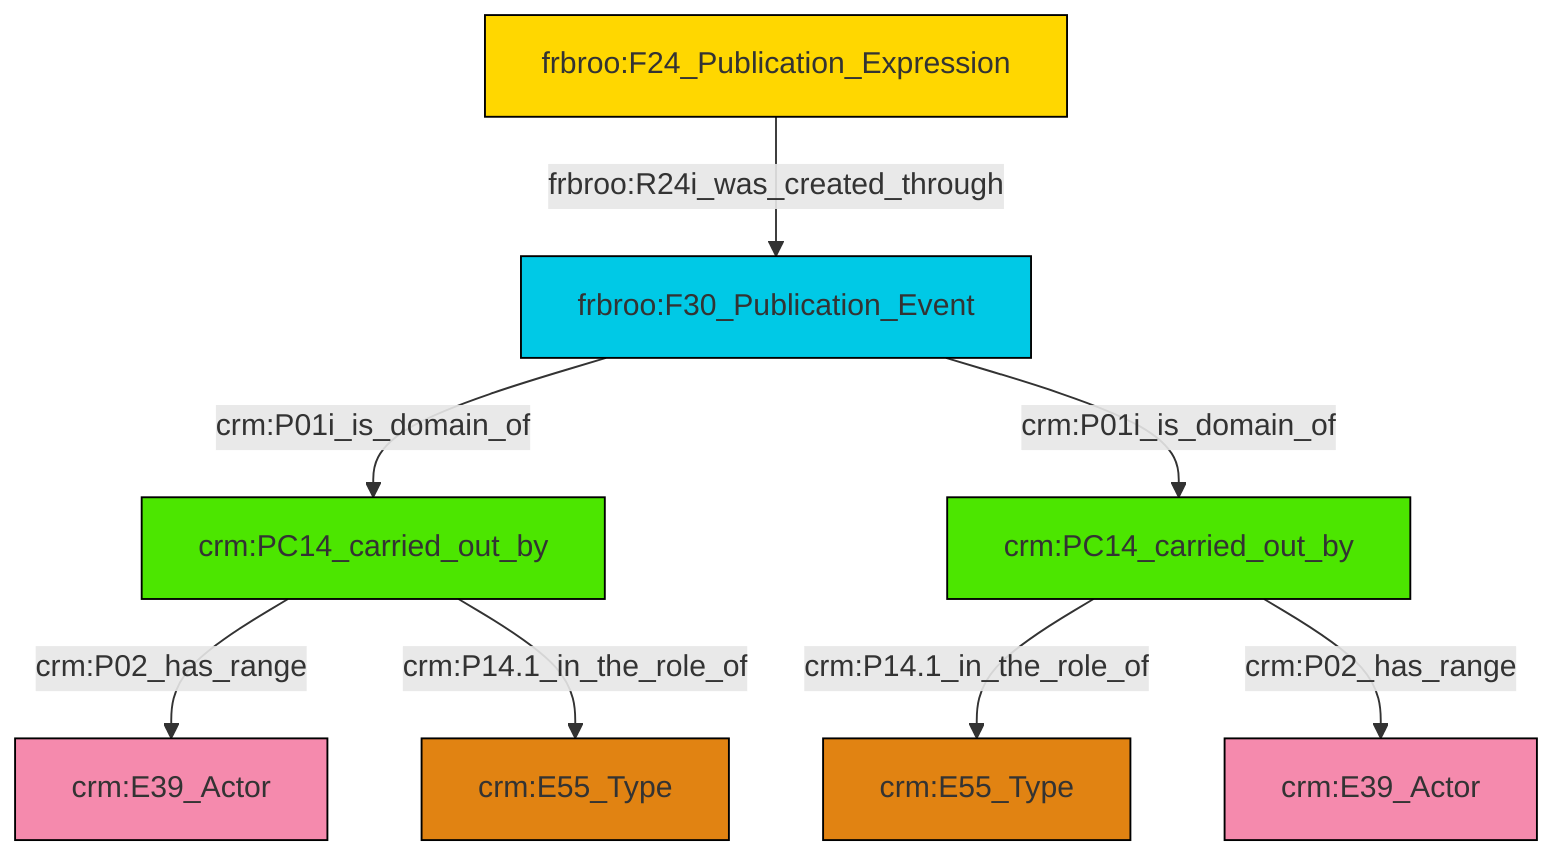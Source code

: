 graph TD
classDef Literal fill:#f2f2f2,stroke:#000000;
classDef CRM_Entity fill:#FFFFFF,stroke:#000000;
classDef Temporal_Entity fill:#00C9E6, stroke:#000000;
classDef Type fill:#E18312, stroke:#000000;
classDef Time-Span fill:#2C9C91, stroke:#000000;
classDef Appellation fill:#FFEB7F, stroke:#000000;
classDef Place fill:#008836, stroke:#000000;
classDef Persistent_Item fill:#B266B2, stroke:#000000;
classDef Conceptual_Object fill:#FFD700, stroke:#000000;
classDef Physical_Thing fill:#D2B48C, stroke:#000000;
classDef Actor fill:#f58aad, stroke:#000000;
classDef PC_Classes fill:#4ce600, stroke:#000000;
classDef Multi fill:#cccccc,stroke:#000000;

7["crm:PC14_carried_out_by"]:::PC_Classes -->|crm:P14.1_in_the_role_of| 2["crm:E55_Type"]:::Type
9["crm:PC14_carried_out_by"]:::PC_Classes -->|crm:P02_has_range| 10["crm:E39_Actor"]:::Actor
11["frbroo:F30_Publication_Event"]:::Temporal_Entity -->|crm:P01i_is_domain_of| 9["crm:PC14_carried_out_by"]:::PC_Classes
9["crm:PC14_carried_out_by"]:::PC_Classes -->|crm:P14.1_in_the_role_of| 4["crm:E55_Type"]:::Type
11["frbroo:F30_Publication_Event"]:::Temporal_Entity -->|crm:P01i_is_domain_of| 7["crm:PC14_carried_out_by"]:::PC_Classes
0["frbroo:F24_Publication_Expression"]:::Conceptual_Object -->|frbroo:R24i_was_created_through| 11["frbroo:F30_Publication_Event"]:::Temporal_Entity
7["crm:PC14_carried_out_by"]:::PC_Classes -->|crm:P02_has_range| 13["crm:E39_Actor"]:::Actor
